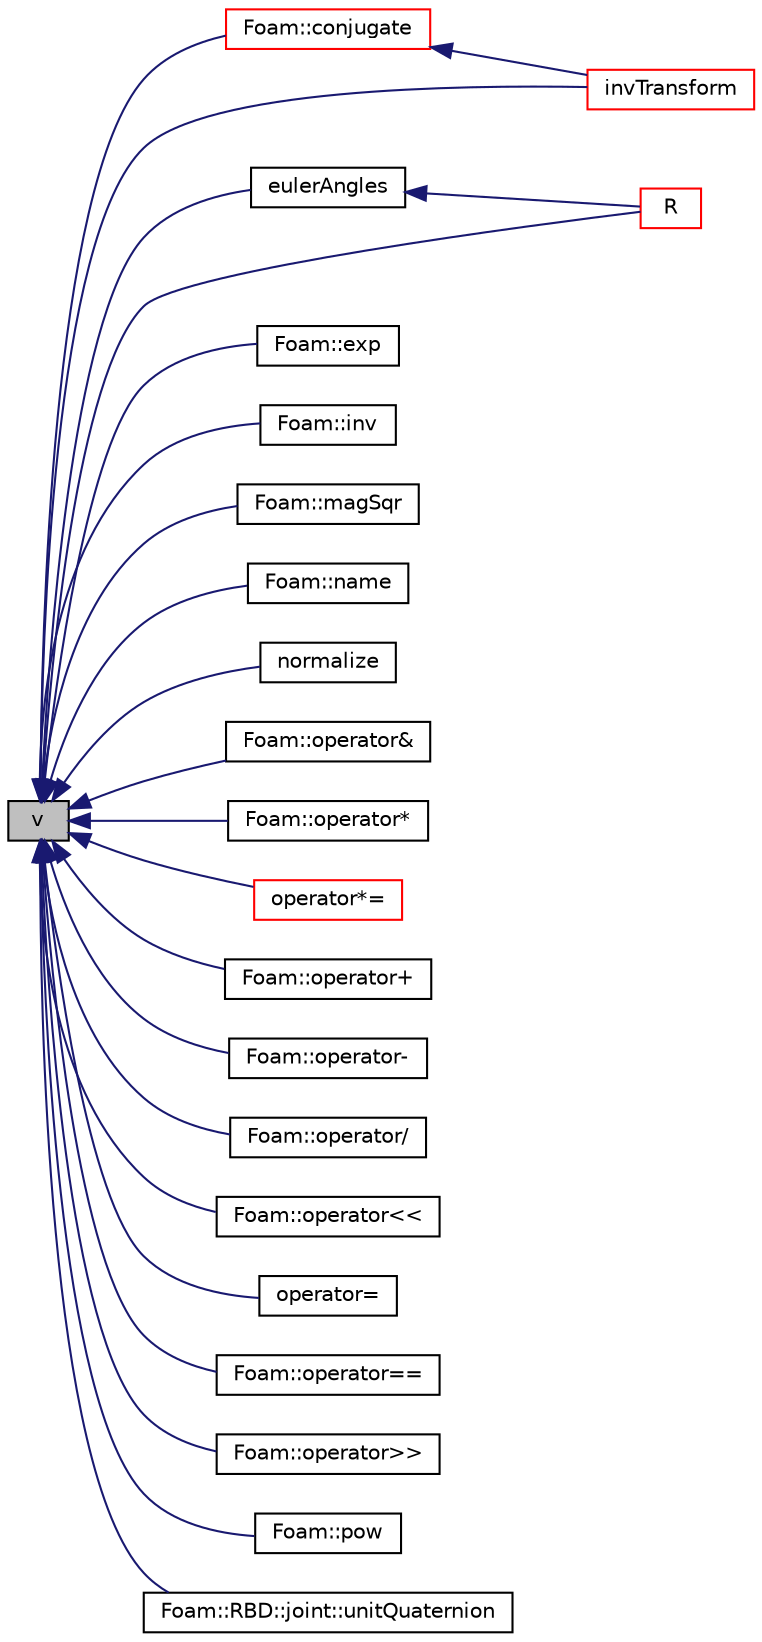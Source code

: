 digraph "v"
{
  bgcolor="transparent";
  edge [fontname="Helvetica",fontsize="10",labelfontname="Helvetica",labelfontsize="10"];
  node [fontname="Helvetica",fontsize="10",shape=record];
  rankdir="LR";
  Node1 [label="v",height=0.2,width=0.4,color="black", fillcolor="grey75", style="filled", fontcolor="black"];
  Node1 -> Node2 [dir="back",color="midnightblue",fontsize="10",style="solid",fontname="Helvetica"];
  Node2 [label="Foam::conjugate",height=0.2,width=0.4,color="red",URL="$a10974.html#ad09d60e9d059b4444d1c703dd7f19ea5",tooltip="Return the conjugate of the given quaternion. "];
  Node2 -> Node3 [dir="back",color="midnightblue",fontsize="10",style="solid",fontname="Helvetica"];
  Node3 [label="invTransform",height=0.2,width=0.4,color="red",URL="$a02097.html#a4b530647c61db4dccacd8949ba0fcbc9",tooltip="Rotate the given vector anti-clockwise. "];
  Node1 -> Node4 [dir="back",color="midnightblue",fontsize="10",style="solid",fontname="Helvetica"];
  Node4 [label="eulerAngles",height=0.2,width=0.4,color="black",URL="$a02097.html#a12282bcc1fc83ce024a89f24ba7668b8",tooltip="Return a vector of euler angles corresponding to the. "];
  Node4 -> Node5 [dir="back",color="midnightblue",fontsize="10",style="solid",fontname="Helvetica"];
  Node5 [label="R",height=0.2,width=0.4,color="red",URL="$a02097.html#ae10a9e572a265c8a6b4e03646751082e",tooltip="The rotation tensor corresponding the quaternion. "];
  Node1 -> Node6 [dir="back",color="midnightblue",fontsize="10",style="solid",fontname="Helvetica"];
  Node6 [label="Foam::exp",height=0.2,width=0.4,color="black",URL="$a10974.html#a733c206623204e615acf6b84cd41b911",tooltip="Exponent of a quaternion. "];
  Node1 -> Node7 [dir="back",color="midnightblue",fontsize="10",style="solid",fontname="Helvetica"];
  Node7 [label="Foam::inv",height=0.2,width=0.4,color="black",URL="$a10974.html#a0309a86559573a27aeb5a706f9fe7b02",tooltip="Return the inverse of the given quaternion. "];
  Node1 -> Node3 [dir="back",color="midnightblue",fontsize="10",style="solid",fontname="Helvetica"];
  Node1 -> Node8 [dir="back",color="midnightblue",fontsize="10",style="solid",fontname="Helvetica"];
  Node8 [label="Foam::magSqr",height=0.2,width=0.4,color="black",URL="$a10974.html#a79fff2d5f6b6ad747d1e857a91871714"];
  Node1 -> Node9 [dir="back",color="midnightblue",fontsize="10",style="solid",fontname="Helvetica"];
  Node9 [label="Foam::name",height=0.2,width=0.4,color="black",URL="$a10974.html#a4450437b1718a3a13fafc63a525e7ce3",tooltip="Return a string representation of a quaternion. "];
  Node1 -> Node10 [dir="back",color="midnightblue",fontsize="10",style="solid",fontname="Helvetica"];
  Node10 [label="normalize",height=0.2,width=0.4,color="black",URL="$a02097.html#acd0de676568888d848beb97dcc53ae47"];
  Node1 -> Node11 [dir="back",color="midnightblue",fontsize="10",style="solid",fontname="Helvetica"];
  Node11 [label="Foam::operator&",height=0.2,width=0.4,color="black",URL="$a10974.html#a9e6e079402fabe202dd3ef3c01e33d2f"];
  Node1 -> Node12 [dir="back",color="midnightblue",fontsize="10",style="solid",fontname="Helvetica"];
  Node12 [label="Foam::operator*",height=0.2,width=0.4,color="black",URL="$a10974.html#a1a97802e4a7d20b0101b21b94baec802"];
  Node1 -> Node13 [dir="back",color="midnightblue",fontsize="10",style="solid",fontname="Helvetica"];
  Node13 [label="operator*=",height=0.2,width=0.4,color="red",URL="$a02097.html#a8627cfb3833e85a679dcfbeacb13c5b3"];
  Node1 -> Node14 [dir="back",color="midnightblue",fontsize="10",style="solid",fontname="Helvetica"];
  Node14 [label="Foam::operator+",height=0.2,width=0.4,color="black",URL="$a10974.html#a46c9cab4fef0262c77e300ac44182fc7"];
  Node1 -> Node15 [dir="back",color="midnightblue",fontsize="10",style="solid",fontname="Helvetica"];
  Node15 [label="Foam::operator-",height=0.2,width=0.4,color="black",URL="$a10974.html#a94fd88bca6e309854ca0ed64fd00e704"];
  Node1 -> Node16 [dir="back",color="midnightblue",fontsize="10",style="solid",fontname="Helvetica"];
  Node16 [label="Foam::operator/",height=0.2,width=0.4,color="black",URL="$a10974.html#a0932249ae3d87d3601be0b57a117bfff"];
  Node1 -> Node17 [dir="back",color="midnightblue",fontsize="10",style="solid",fontname="Helvetica"];
  Node17 [label="Foam::operator\<\<",height=0.2,width=0.4,color="black",URL="$a10974.html#a003e5f26ff4e9ffeccd2a7b20c29a652"];
  Node1 -> Node18 [dir="back",color="midnightblue",fontsize="10",style="solid",fontname="Helvetica"];
  Node18 [label="operator=",height=0.2,width=0.4,color="black",URL="$a02097.html#a2830db3ea176f9128a74a64ac05ebb8a"];
  Node1 -> Node19 [dir="back",color="midnightblue",fontsize="10",style="solid",fontname="Helvetica"];
  Node19 [label="Foam::operator==",height=0.2,width=0.4,color="black",URL="$a10974.html#a8e02206e54fe065ca7085cc02bad260b"];
  Node1 -> Node20 [dir="back",color="midnightblue",fontsize="10",style="solid",fontname="Helvetica"];
  Node20 [label="Foam::operator\>\>",height=0.2,width=0.4,color="black",URL="$a10974.html#a15eae71511e774e10007c7275425a944"];
  Node1 -> Node21 [dir="back",color="midnightblue",fontsize="10",style="solid",fontname="Helvetica"];
  Node21 [label="Foam::pow",height=0.2,width=0.4,color="black",URL="$a10974.html#ad204fcf4c745d7611215c46831dc9aad",tooltip="Power of a quaternion. "];
  Node1 -> Node5 [dir="back",color="midnightblue",fontsize="10",style="solid",fontname="Helvetica"];
  Node1 -> Node22 [dir="back",color="midnightblue",fontsize="10",style="solid",fontname="Helvetica"];
  Node22 [label="Foam::RBD::joint::unitQuaternion",height=0.2,width=0.4,color="black",URL="$a01243.html#a5d11695d9868ceee27180457b1ac49c0",tooltip="Set the unit quaternion for this joint. "];
}
